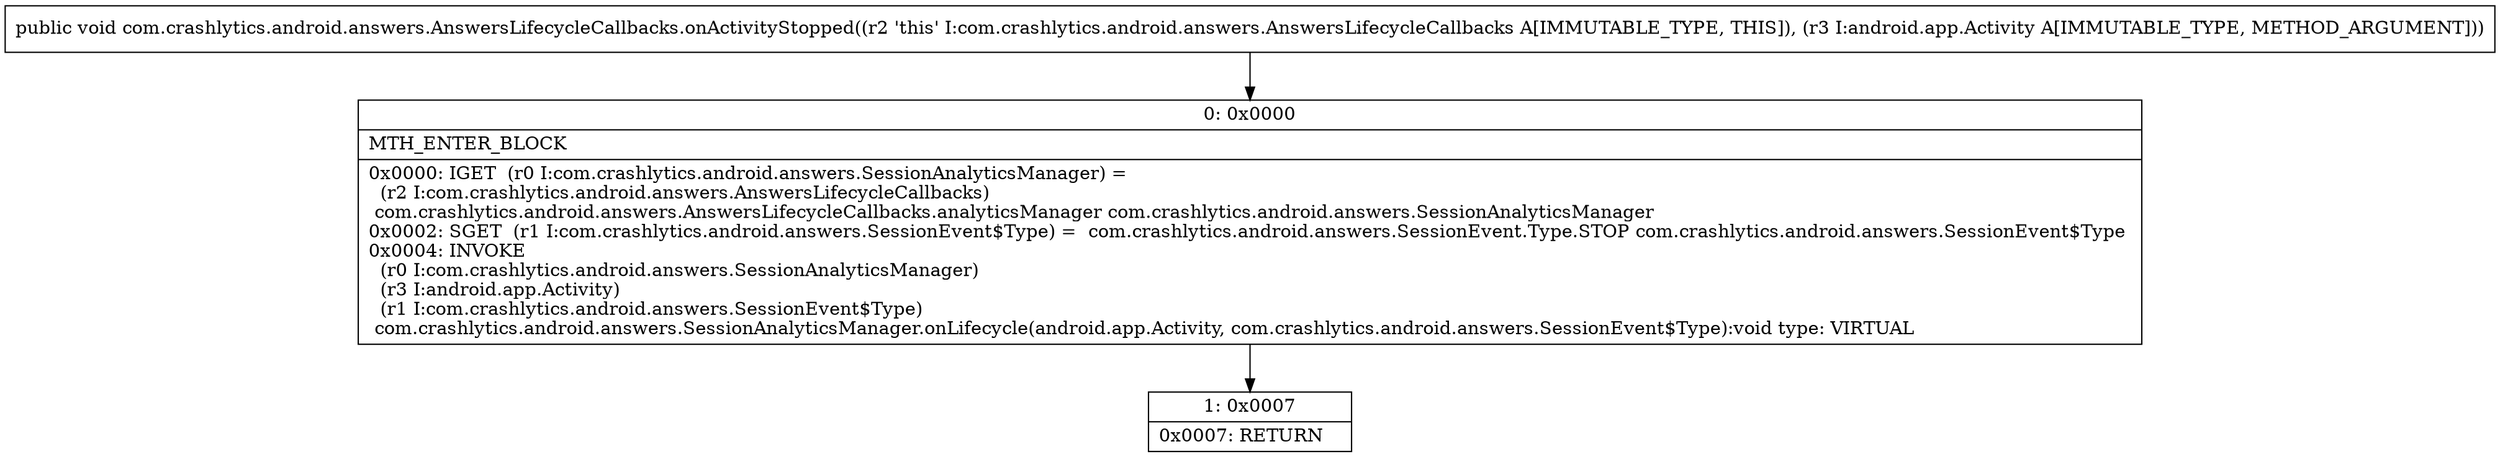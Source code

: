 digraph "CFG forcom.crashlytics.android.answers.AnswersLifecycleCallbacks.onActivityStopped(Landroid\/app\/Activity;)V" {
Node_0 [shape=record,label="{0\:\ 0x0000|MTH_ENTER_BLOCK\l|0x0000: IGET  (r0 I:com.crashlytics.android.answers.SessionAnalyticsManager) = \l  (r2 I:com.crashlytics.android.answers.AnswersLifecycleCallbacks)\l com.crashlytics.android.answers.AnswersLifecycleCallbacks.analyticsManager com.crashlytics.android.answers.SessionAnalyticsManager \l0x0002: SGET  (r1 I:com.crashlytics.android.answers.SessionEvent$Type) =  com.crashlytics.android.answers.SessionEvent.Type.STOP com.crashlytics.android.answers.SessionEvent$Type \l0x0004: INVOKE  \l  (r0 I:com.crashlytics.android.answers.SessionAnalyticsManager)\l  (r3 I:android.app.Activity)\l  (r1 I:com.crashlytics.android.answers.SessionEvent$Type)\l com.crashlytics.android.answers.SessionAnalyticsManager.onLifecycle(android.app.Activity, com.crashlytics.android.answers.SessionEvent$Type):void type: VIRTUAL \l}"];
Node_1 [shape=record,label="{1\:\ 0x0007|0x0007: RETURN   \l}"];
MethodNode[shape=record,label="{public void com.crashlytics.android.answers.AnswersLifecycleCallbacks.onActivityStopped((r2 'this' I:com.crashlytics.android.answers.AnswersLifecycleCallbacks A[IMMUTABLE_TYPE, THIS]), (r3 I:android.app.Activity A[IMMUTABLE_TYPE, METHOD_ARGUMENT])) }"];
MethodNode -> Node_0;
Node_0 -> Node_1;
}

